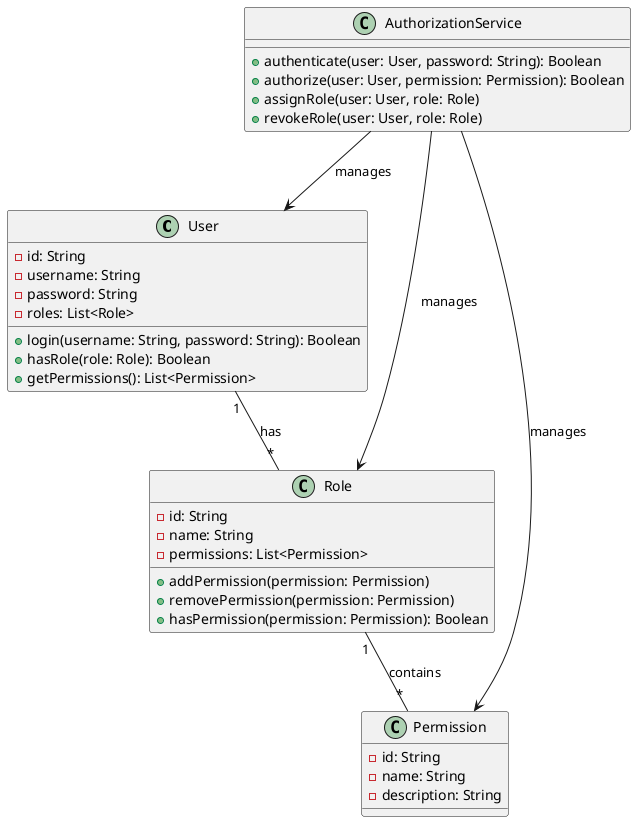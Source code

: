 @startuml

class User {
    - id: String
    - username: String
    - password: String
    - roles: List<Role>

    + login(username: String, password: String): Boolean
    + hasRole(role: Role): Boolean
    + getPermissions(): List<Permission>
}

class Role {
    - id: String
    - name: String
    - permissions: List<Permission>

    + addPermission(permission: Permission)
    + removePermission(permission: Permission)
    + hasPermission(permission: Permission): Boolean
}

class Permission {
    - id: String
    - name: String
    - description: String
}

class AuthorizationService {
    + authenticate(user: User, password: String): Boolean
    + authorize(user: User, permission: Permission): Boolean
    + assignRole(user: User, role: Role)
    + revokeRole(user: User, role: Role)
}

User "1" -- "*" Role : has
Role "1" -- "*" Permission : contains
AuthorizationService --> User : manages
AuthorizationService --> Role : manages
AuthorizationService --> Permission : manages

@enduml